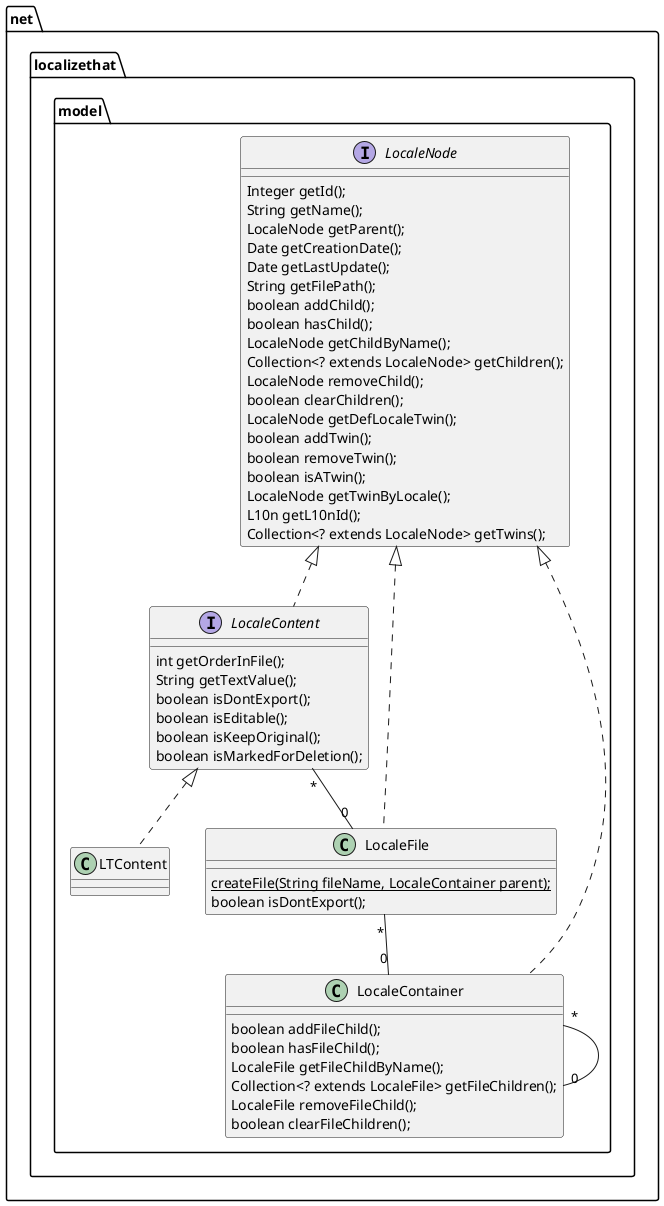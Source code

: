 @startuml
interface net.localizethat.model.LocaleNode {
    Integer getId();
    String getName();
    LocaleNode getParent();
    Date getCreationDate();
    Date getLastUpdate();
    String getFilePath();
    boolean addChild();
    boolean hasChild();
    LocaleNode getChildByName();
    Collection<? extends LocaleNode> getChildren();
    LocaleNode removeChild();
    boolean clearChildren();
    LocaleNode getDefLocaleTwin();
    boolean addTwin();
    boolean removeTwin();
    boolean isATwin();
    LocaleNode getTwinByLocale();
    L10n getL10nId();
    Collection<? extends LocaleNode> getTwins();
}
interface net.localizethat.model.LocaleContent {
    int getOrderInFile();
    String getTextValue();
    boolean isDontExport();
    boolean isEditable();
    boolean isKeepOriginal();
    boolean isMarkedForDeletion();
}

class net.localizethat.model.LocaleContainer {
    boolean addFileChild();
    boolean hasFileChild();
    LocaleFile getFileChildByName();
    Collection<? extends LocaleFile> getFileChildren();
    LocaleFile removeFileChild();
    boolean clearFileChildren();
}
class net.localizethat.model.LocaleFile {
    {static} createFile(String fileName, LocaleContainer parent);
    boolean isDontExport();
}
class net.localizethat.model.LTContent

net.localizethat.model.LocaleNode <|.. net.localizethat.model.LocaleContainer
net.localizethat.model.LocaleNode <|.. net.localizethat.model.LocaleFile
net.localizethat.model.LocaleNode <|.. net.localizethat.model.LocaleContent
net.localizethat.model.LocaleContent <|.. net.localizethat.model.LTContent
net.localizethat.model.LocaleContainer "*" -- "0" net.localizethat.model.LocaleContainer
net.localizethat.model.LocaleFile "*" -- "0" net.localizethat.model.LocaleContainer
net.localizethat.model.LocaleContent "*" -- "0" net.localizethat.model.LocaleFile
@enduml